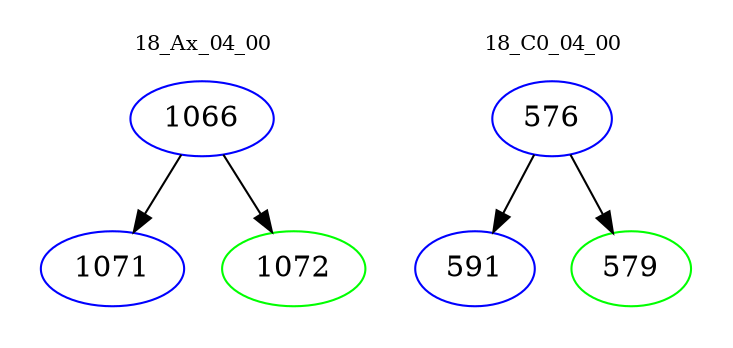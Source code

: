 digraph{
subgraph cluster_0 {
color = white
label = "18_Ax_04_00";
fontsize=10;
T0_1066 [label="1066", color="blue"]
T0_1066 -> T0_1071 [color="black"]
T0_1071 [label="1071", color="blue"]
T0_1066 -> T0_1072 [color="black"]
T0_1072 [label="1072", color="green"]
}
subgraph cluster_1 {
color = white
label = "18_C0_04_00";
fontsize=10;
T1_576 [label="576", color="blue"]
T1_576 -> T1_591 [color="black"]
T1_591 [label="591", color="blue"]
T1_576 -> T1_579 [color="black"]
T1_579 [label="579", color="green"]
}
}
